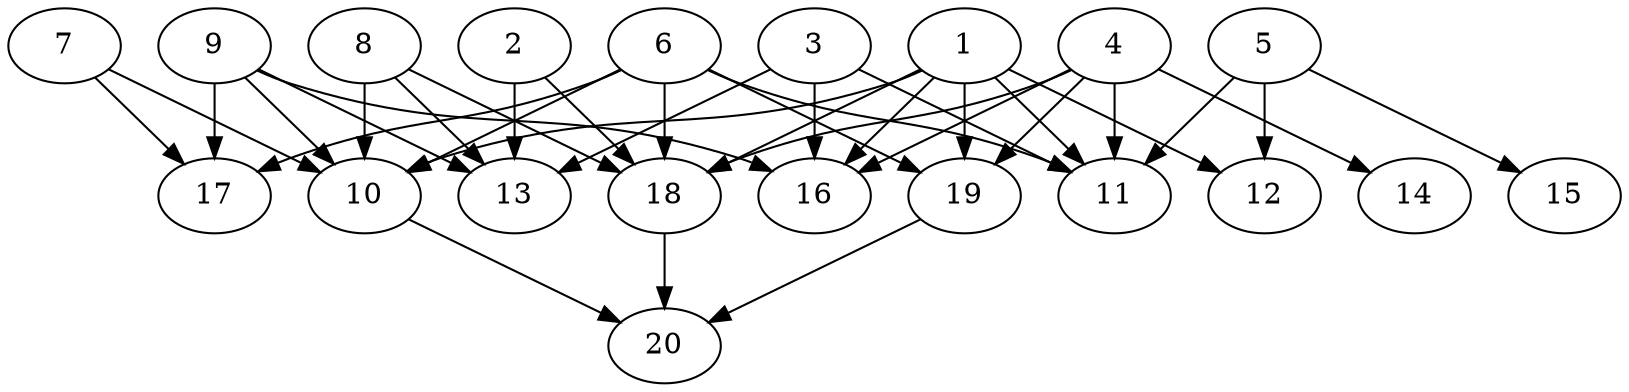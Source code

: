 // DAG automatically generated by daggen at Tue Jul 23 14:25:45 2019
// ./daggen --dot -n 20 --ccr 0.5 --fat 0.7 --regular 0.5 --density 0.6 --mindata 5242880 --maxdata 52428800 
digraph G {
  1 [size="31774720", alpha="0.07", expect_size="15887360"] 
  1 -> 10 [size ="15887360"]
  1 -> 11 [size ="15887360"]
  1 -> 12 [size ="15887360"]
  1 -> 16 [size ="15887360"]
  1 -> 18 [size ="15887360"]
  1 -> 19 [size ="15887360"]
  2 [size="40613888", alpha="0.10", expect_size="20306944"] 
  2 -> 13 [size ="20306944"]
  2 -> 18 [size ="20306944"]
  3 [size="38569984", alpha="0.08", expect_size="19284992"] 
  3 -> 11 [size ="19284992"]
  3 -> 13 [size ="19284992"]
  3 -> 16 [size ="19284992"]
  4 [size="70553600", alpha="0.13", expect_size="35276800"] 
  4 -> 11 [size ="35276800"]
  4 -> 14 [size ="35276800"]
  4 -> 16 [size ="35276800"]
  4 -> 18 [size ="35276800"]
  4 -> 19 [size ="35276800"]
  5 [size="82235392", alpha="0.16", expect_size="41117696"] 
  5 -> 11 [size ="41117696"]
  5 -> 12 [size ="41117696"]
  5 -> 15 [size ="41117696"]
  6 [size="74725376", alpha="0.00", expect_size="37362688"] 
  6 -> 10 [size ="37362688"]
  6 -> 11 [size ="37362688"]
  6 -> 17 [size ="37362688"]
  6 -> 18 [size ="37362688"]
  6 -> 19 [size ="37362688"]
  7 [size="69654528", alpha="0.12", expect_size="34827264"] 
  7 -> 10 [size ="34827264"]
  7 -> 17 [size ="34827264"]
  8 [size="99065856", alpha="0.11", expect_size="49532928"] 
  8 -> 10 [size ="49532928"]
  8 -> 13 [size ="49532928"]
  8 -> 18 [size ="49532928"]
  9 [size="62144512", alpha="0.13", expect_size="31072256"] 
  9 -> 10 [size ="31072256"]
  9 -> 13 [size ="31072256"]
  9 -> 16 [size ="31072256"]
  9 -> 17 [size ="31072256"]
  10 [size="50638848", alpha="0.09", expect_size="25319424"] 
  10 -> 20 [size ="25319424"]
  11 [size="98283520", alpha="0.02", expect_size="49141760"] 
  12 [size="36263936", alpha="0.02", expect_size="18131968"] 
  13 [size="85594112", alpha="0.13", expect_size="42797056"] 
  14 [size="29990912", alpha="0.18", expect_size="14995456"] 
  15 [size="90806272", alpha="0.06", expect_size="45403136"] 
  16 [size="72898560", alpha="0.04", expect_size="36449280"] 
  17 [size="75196416", alpha="0.04", expect_size="37598208"] 
  18 [size="37423104", alpha="0.20", expect_size="18711552"] 
  18 -> 20 [size ="18711552"]
  19 [size="89356288", alpha="0.14", expect_size="44678144"] 
  19 -> 20 [size ="44678144"]
  20 [size="54016000", alpha="0.02", expect_size="27008000"] 
}
